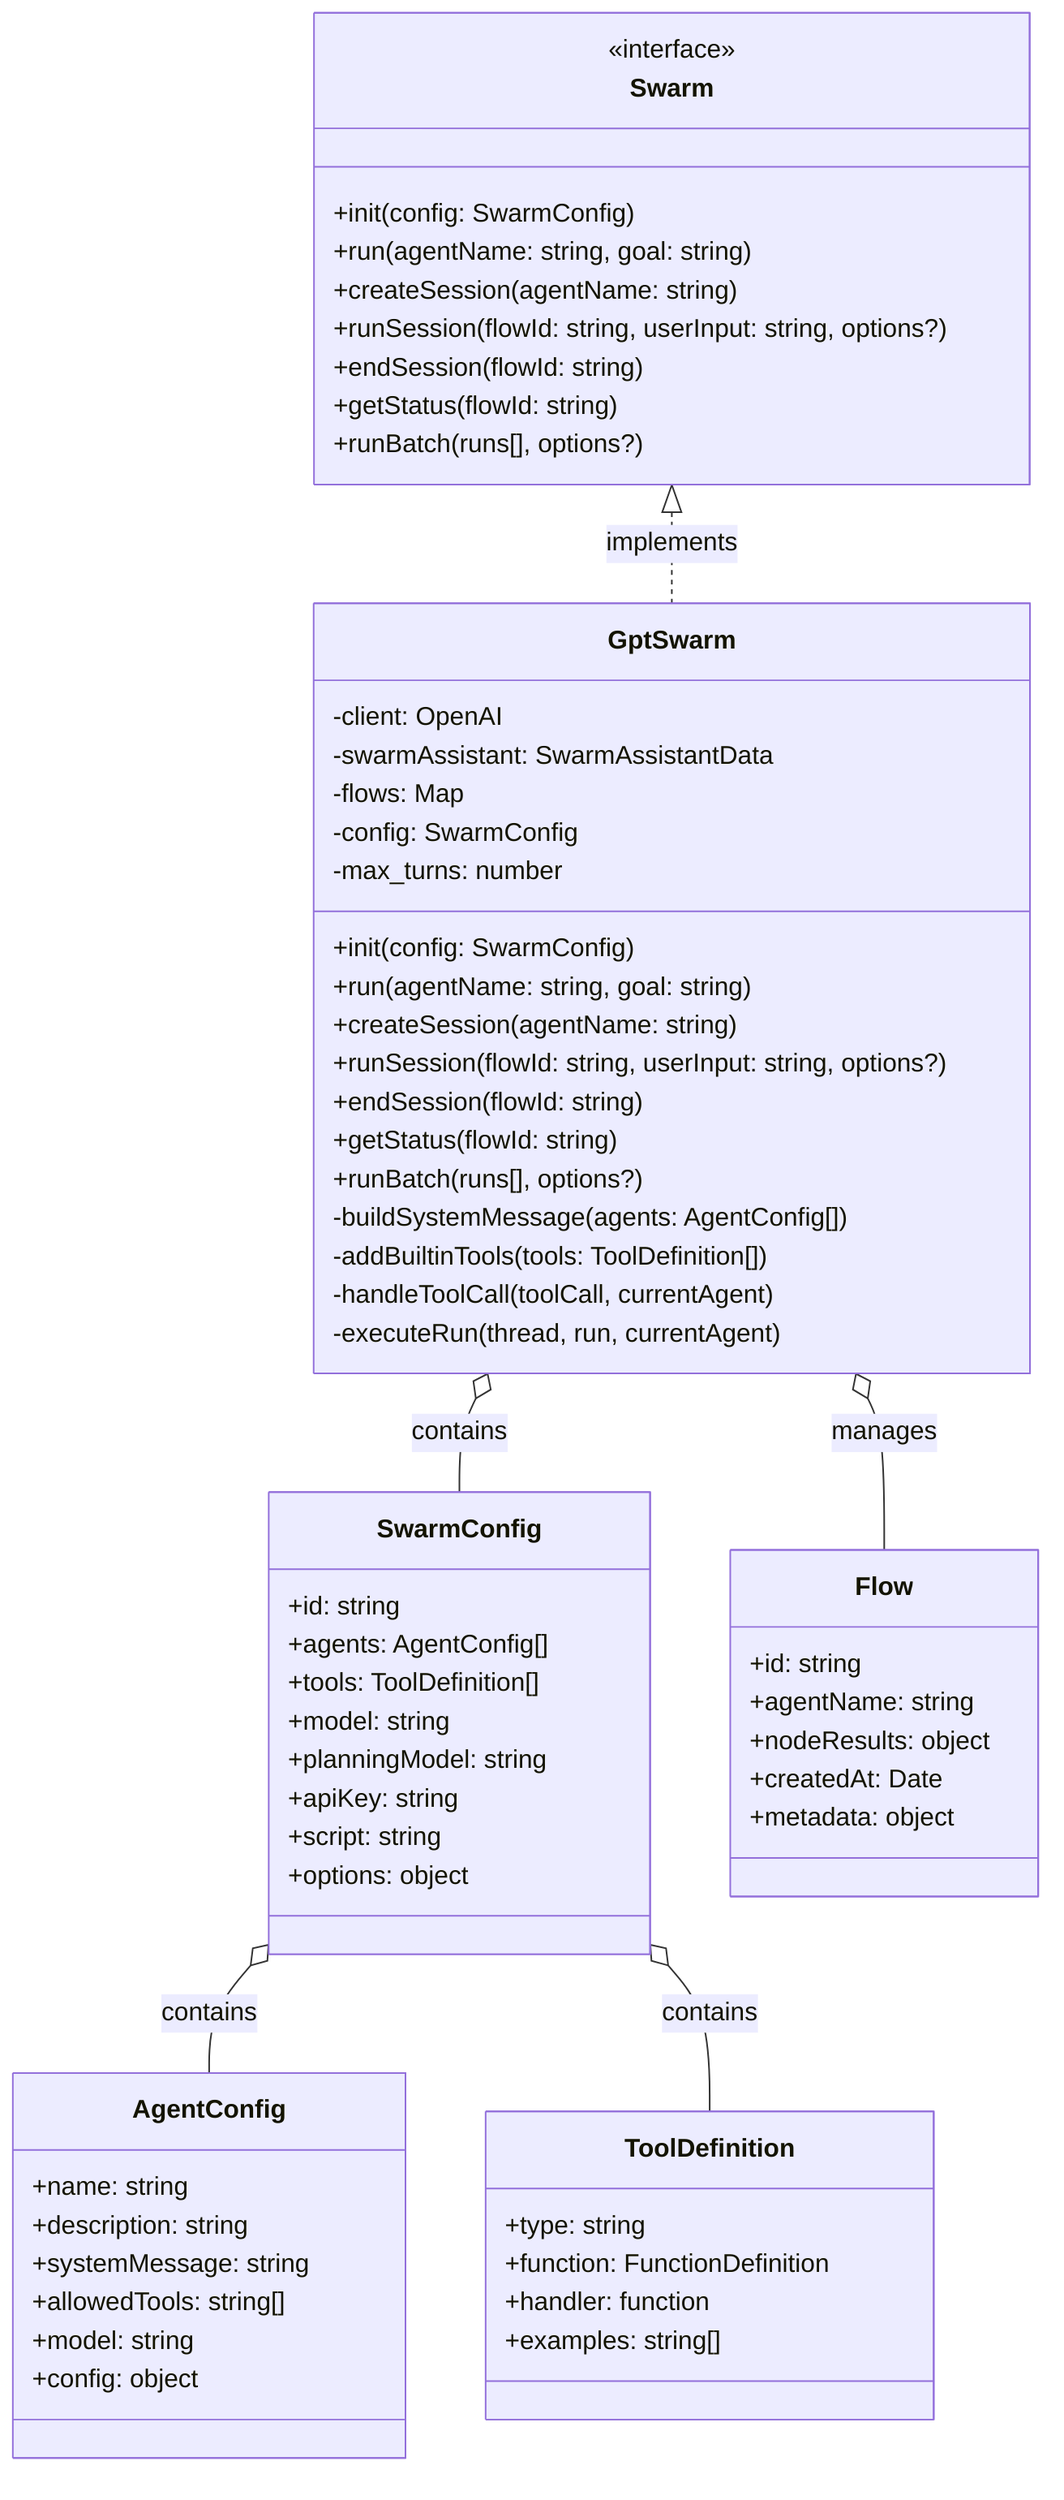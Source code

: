 classDiagram
    class Swarm {
        <<interface>>
        +init(config: SwarmConfig)
        +run(agentName: string, goal: string)
        +createSession(agentName: string)
        +runSession(flowId: string, userInput: string, options?)
        +endSession(flowId: string)
        +getStatus(flowId: string)
        +runBatch(runs[], options?)
    }
    
    class GptSwarm {
        -client: OpenAI
        -swarmAssistant: SwarmAssistantData
        -flows: Map<string, FlowData>
        -config: SwarmConfig
        -max_turns: number
        +init(config: SwarmConfig)
        +run(agentName: string, goal: string)
        +createSession(agentName: string)
        +runSession(flowId: string, userInput: string, options?)
        +endSession(flowId: string)
        +getStatus(flowId: string)
        +runBatch(runs[], options?)
        -buildSystemMessage(agents: AgentConfig[])
        -addBuiltinTools(tools: ToolDefinition[])
        -handleToolCall(toolCall, currentAgent)
        -executeRun(thread, run, currentAgent)
    }

    class SwarmConfig {
        +id: string
        +agents: AgentConfig[]
        +tools: ToolDefinition[]
        +model: string
        +planningModel: string
        +apiKey: string
        +script: string
        +options: object
    }

    class AgentConfig {
        +name: string
        +description: string
        +systemMessage: string
        +allowedTools: string[]
        +model: string
        +config: object
    }

    class ToolDefinition {
        +type: string
        +function: FunctionDefinition
        +handler: function
        +examples: string[]
    }

    class Flow {
        +id: string
        +agentName: string
        +nodeResults: object
        +createdAt: Date
        +metadata: object
    }

    Swarm <|.. GptSwarm : implements
    GptSwarm o-- SwarmConfig : contains
    GptSwarm o-- Flow : manages
    SwarmConfig o-- AgentConfig : contains
    SwarmConfig o-- ToolDefinition : contains